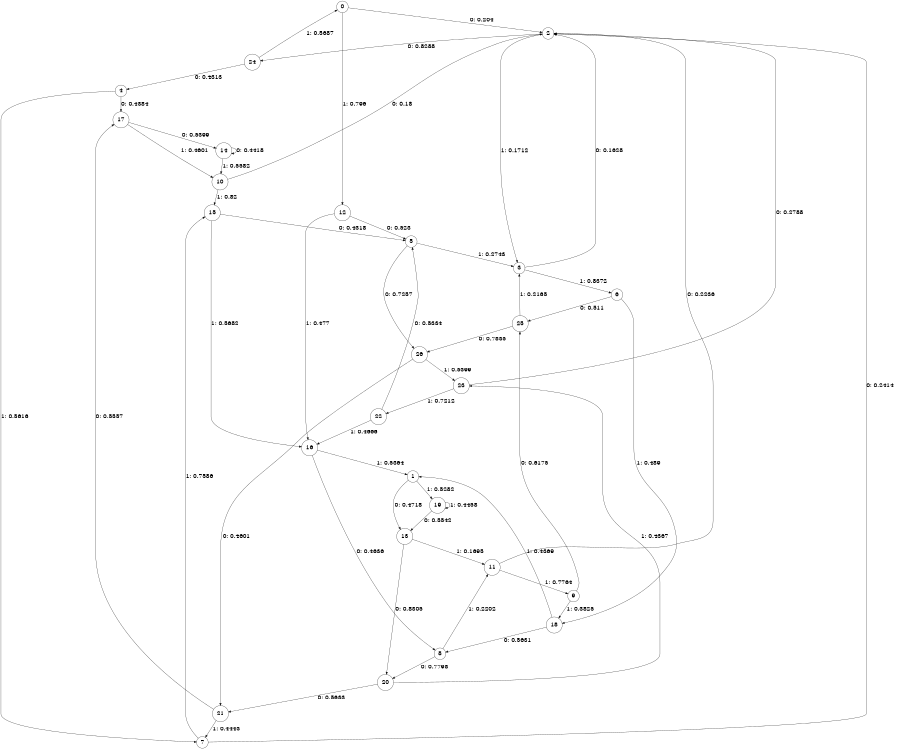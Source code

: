 digraph "ch24faceL6" {
size = "6,8.5";
ratio = "fill";
node [shape = circle];
node [fontsize = 24];
edge [fontsize = 24];
0 -> 2 [label = "0: 0.204    "];
0 -> 12 [label = "1: 0.796    "];
1 -> 13 [label = "0: 0.4718   "];
1 -> 19 [label = "1: 0.5282   "];
2 -> 24 [label = "0: 0.8288   "];
2 -> 3 [label = "1: 0.1712   "];
3 -> 2 [label = "0: 0.1628   "];
3 -> 6 [label = "1: 0.8372   "];
4 -> 17 [label = "0: 0.4384   "];
4 -> 7 [label = "1: 0.5616   "];
5 -> 26 [label = "0: 0.7257   "];
5 -> 3 [label = "1: 0.2743   "];
6 -> 25 [label = "0: 0.511    "];
6 -> 18 [label = "1: 0.489    "];
7 -> 2 [label = "0: 0.2414   "];
7 -> 15 [label = "1: 0.7586   "];
8 -> 20 [label = "0: 0.7798   "];
8 -> 11 [label = "1: 0.2202   "];
9 -> 25 [label = "0: 0.6175   "];
9 -> 18 [label = "1: 0.3825   "];
10 -> 2 [label = "0: 0.18     "];
10 -> 15 [label = "1: 0.82     "];
11 -> 2 [label = "0: 0.2236   "];
11 -> 9 [label = "1: 0.7764   "];
12 -> 5 [label = "0: 0.523    "];
12 -> 16 [label = "1: 0.477    "];
13 -> 20 [label = "0: 0.8305   "];
13 -> 11 [label = "1: 0.1695   "];
14 -> 14 [label = "0: 0.4418   "];
14 -> 10 [label = "1: 0.5582   "];
15 -> 5 [label = "0: 0.4318   "];
15 -> 16 [label = "1: 0.5682   "];
16 -> 8 [label = "0: 0.4636   "];
16 -> 1 [label = "1: 0.5364   "];
17 -> 14 [label = "0: 0.5399   "];
17 -> 10 [label = "1: 0.4601   "];
18 -> 8 [label = "0: 0.5631   "];
18 -> 1 [label = "1: 0.4369   "];
19 -> 13 [label = "0: 0.5542   "];
19 -> 19 [label = "1: 0.4458   "];
20 -> 21 [label = "0: 0.5633   "];
20 -> 23 [label = "1: 0.4367   "];
21 -> 17 [label = "0: 0.5557   "];
21 -> 7 [label = "1: 0.4443   "];
22 -> 5 [label = "0: 0.5334   "];
22 -> 16 [label = "1: 0.4666   "];
23 -> 2 [label = "0: 0.2788   "];
23 -> 22 [label = "1: 0.7212   "];
24 -> 4 [label = "0: 0.4313   "];
24 -> 0 [label = "1: 0.5687   "];
25 -> 26 [label = "0: 0.7835   "];
25 -> 3 [label = "1: 0.2165   "];
26 -> 21 [label = "0: 0.4601   "];
26 -> 23 [label = "1: 0.5399   "];
}